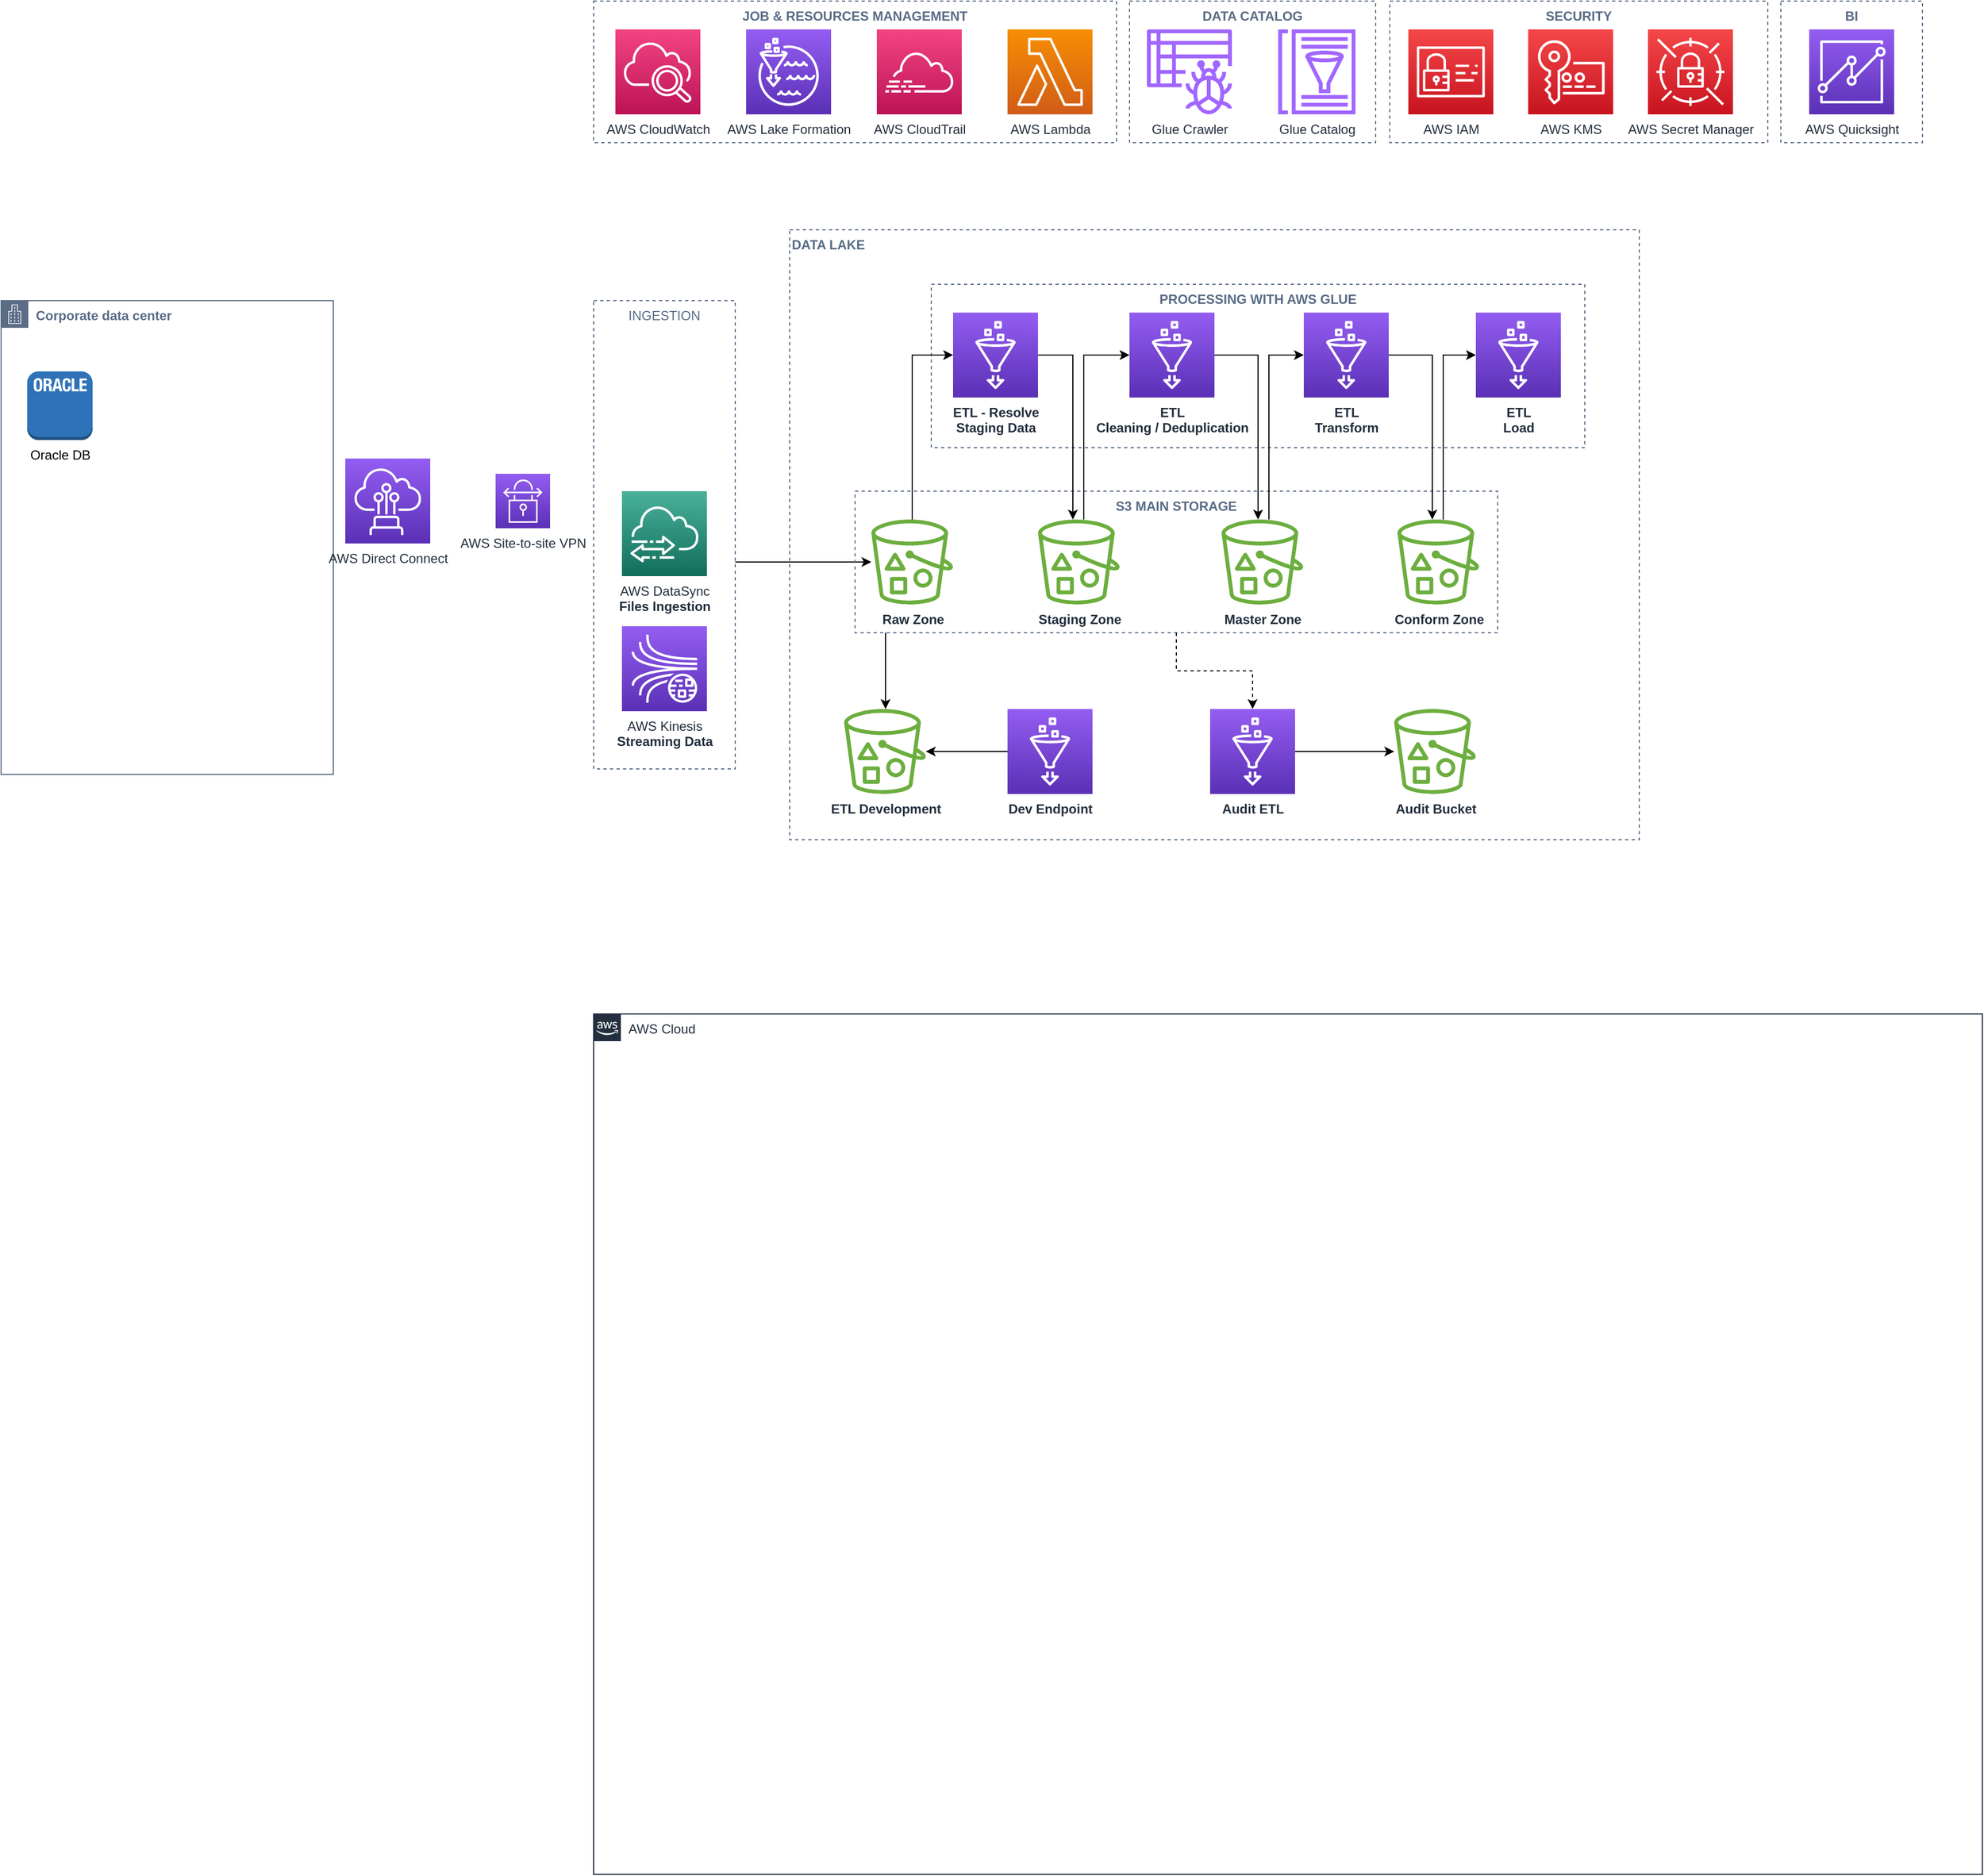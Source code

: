 <mxfile version="15.4.3" type="github">
  <diagram id="H-FVpUiSTPM4Va0HzyG1" name="Page-1">
    <mxGraphModel dx="2881" dy="2234" grid="1" gridSize="10" guides="1" tooltips="1" connect="1" arrows="1" fold="1" page="1" pageScale="1" pageWidth="850" pageHeight="1100" math="0" shadow="0">
      <root>
        <mxCell id="0" />
        <mxCell id="1" parent="0" />
        <mxCell id="jx55laV_0cBN-u7AzkEs-1" value="AWS Cloud" style="points=[[0,0],[0.25,0],[0.5,0],[0.75,0],[1,0],[1,0.25],[1,0.5],[1,0.75],[1,1],[0.75,1],[0.5,1],[0.25,1],[0,1],[0,0.75],[0,0.5],[0,0.25]];outlineConnect=0;gradientColor=none;html=1;whiteSpace=wrap;fontSize=12;fontStyle=0;shape=mxgraph.aws4.group;grIcon=mxgraph.aws4.group_aws_cloud_alt;strokeColor=#232F3E;fillColor=none;verticalAlign=top;align=left;spacingLeft=30;fontColor=#232F3E;dashed=0;" parent="1" vertex="1">
          <mxGeometry x="120" y="710" width="1275" height="790" as="geometry" />
        </mxCell>
        <mxCell id="GoqarWJMvIRxIr3ExFKV-2" value="" style="group" vertex="1" connectable="0" parent="1">
          <mxGeometry x="120" y="-220" width="480" height="130" as="geometry" />
        </mxCell>
        <mxCell id="jx55laV_0cBN-u7AzkEs-3" value="AWS Lake Formation" style="sketch=0;points=[[0,0,0],[0.25,0,0],[0.5,0,0],[0.75,0,0],[1,0,0],[0,1,0],[0.25,1,0],[0.5,1,0],[0.75,1,0],[1,1,0],[0,0.25,0],[0,0.5,0],[0,0.75,0],[1,0.25,0],[1,0.5,0],[1,0.75,0]];outlineConnect=0;fontColor=#232F3E;gradientColor=#945DF2;gradientDirection=north;fillColor=#5A30B5;strokeColor=#ffffff;dashed=0;verticalLabelPosition=bottom;verticalAlign=top;align=center;html=1;fontSize=12;fontStyle=0;aspect=fixed;shape=mxgraph.aws4.resourceIcon;resIcon=mxgraph.aws4.lake_formation;" parent="GoqarWJMvIRxIr3ExFKV-2" vertex="1">
          <mxGeometry x="140" y="26" width="78" height="78" as="geometry" />
        </mxCell>
        <mxCell id="jx55laV_0cBN-u7AzkEs-4" value="AWS CloudWatch" style="sketch=0;points=[[0,0,0],[0.25,0,0],[0.5,0,0],[0.75,0,0],[1,0,0],[0,1,0],[0.25,1,0],[0.5,1,0],[0.75,1,0],[1,1,0],[0,0.25,0],[0,0.5,0],[0,0.75,0],[1,0.25,0],[1,0.5,0],[1,0.75,0]];points=[[0,0,0],[0.25,0,0],[0.5,0,0],[0.75,0,0],[1,0,0],[0,1,0],[0.25,1,0],[0.5,1,0],[0.75,1,0],[1,1,0],[0,0.25,0],[0,0.5,0],[0,0.75,0],[1,0.25,0],[1,0.5,0],[1,0.75,0]];outlineConnect=0;fontColor=#232F3E;gradientColor=#F34482;gradientDirection=north;fillColor=#BC1356;strokeColor=#ffffff;dashed=0;verticalLabelPosition=bottom;verticalAlign=top;align=center;html=1;fontSize=12;fontStyle=0;aspect=fixed;shape=mxgraph.aws4.resourceIcon;resIcon=mxgraph.aws4.cloudwatch_2;" parent="GoqarWJMvIRxIr3ExFKV-2" vertex="1">
          <mxGeometry x="20" y="26" width="78" height="78" as="geometry" />
        </mxCell>
        <mxCell id="jx55laV_0cBN-u7AzkEs-7" value="AWS CloudTrail" style="sketch=0;points=[[0,0,0],[0.25,0,0],[0.5,0,0],[0.75,0,0],[1,0,0],[0,1,0],[0.25,1,0],[0.5,1,0],[0.75,1,0],[1,1,0],[0,0.25,0],[0,0.5,0],[0,0.75,0],[1,0.25,0],[1,0.5,0],[1,0.75,0]];points=[[0,0,0],[0.25,0,0],[0.5,0,0],[0.75,0,0],[1,0,0],[0,1,0],[0.25,1,0],[0.5,1,0],[0.75,1,0],[1,1,0],[0,0.25,0],[0,0.5,0],[0,0.75,0],[1,0.25,0],[1,0.5,0],[1,0.75,0]];outlineConnect=0;fontColor=#232F3E;gradientColor=#F34482;gradientDirection=north;fillColor=#BC1356;strokeColor=#ffffff;dashed=0;verticalLabelPosition=bottom;verticalAlign=top;align=center;html=1;fontSize=12;fontStyle=0;aspect=fixed;shape=mxgraph.aws4.resourceIcon;resIcon=mxgraph.aws4.cloudtrail;" parent="GoqarWJMvIRxIr3ExFKV-2" vertex="1">
          <mxGeometry x="260" y="26" width="78" height="78" as="geometry" />
        </mxCell>
        <mxCell id="jx55laV_0cBN-u7AzkEs-8" value="AWS Lambda" style="sketch=0;points=[[0,0,0],[0.25,0,0],[0.5,0,0],[0.75,0,0],[1,0,0],[0,1,0],[0.25,1,0],[0.5,1,0],[0.75,1,0],[1,1,0],[0,0.25,0],[0,0.5,0],[0,0.75,0],[1,0.25,0],[1,0.5,0],[1,0.75,0]];outlineConnect=0;fontColor=#232F3E;gradientColor=#F78E04;gradientDirection=north;fillColor=#D05C17;strokeColor=#ffffff;dashed=0;verticalLabelPosition=bottom;verticalAlign=top;align=center;html=1;fontSize=12;fontStyle=0;aspect=fixed;shape=mxgraph.aws4.resourceIcon;resIcon=mxgraph.aws4.lambda;" parent="GoqarWJMvIRxIr3ExFKV-2" vertex="1">
          <mxGeometry x="380" y="26" width="78" height="78" as="geometry" />
        </mxCell>
        <mxCell id="GoqarWJMvIRxIr3ExFKV-1" value="JOB &amp; RESOURCES MANAGEMENT" style="fillColor=none;strokeColor=#5A6C86;dashed=1;verticalAlign=top;fontStyle=1;fontColor=#5A6C86;" vertex="1" parent="GoqarWJMvIRxIr3ExFKV-2">
          <mxGeometry width="480" height="130" as="geometry" />
        </mxCell>
        <mxCell id="GoqarWJMvIRxIr3ExFKV-6" value="" style="group" vertex="1" connectable="0" parent="1">
          <mxGeometry x="612" y="-220" width="226" height="130" as="geometry" />
        </mxCell>
        <mxCell id="GoqarWJMvIRxIr3ExFKV-3" value="DATA CATALOG" style="fillColor=none;strokeColor=#5A6C86;dashed=1;verticalAlign=top;fontStyle=1;fontColor=#5A6C86;" vertex="1" parent="GoqarWJMvIRxIr3ExFKV-6">
          <mxGeometry width="226" height="130" as="geometry" />
        </mxCell>
        <mxCell id="GoqarWJMvIRxIr3ExFKV-4" value="Glue Crawler" style="sketch=0;outlineConnect=0;fontColor=#232F3E;gradientColor=none;fillColor=#A166FF;strokeColor=none;dashed=0;verticalLabelPosition=bottom;verticalAlign=top;align=center;html=1;fontSize=12;fontStyle=0;aspect=fixed;pointerEvents=1;shape=mxgraph.aws4.glue_crawlers;" vertex="1" parent="GoqarWJMvIRxIr3ExFKV-6">
          <mxGeometry x="16" y="26" width="78" height="78" as="geometry" />
        </mxCell>
        <mxCell id="GoqarWJMvIRxIr3ExFKV-5" value="Glue Catalog" style="sketch=0;outlineConnect=0;fontColor=#232F3E;gradientColor=none;fillColor=#A166FF;strokeColor=none;dashed=0;verticalLabelPosition=bottom;verticalAlign=top;align=center;html=1;fontSize=12;fontStyle=0;aspect=fixed;pointerEvents=1;shape=mxgraph.aws4.glue_data_catalog;" vertex="1" parent="GoqarWJMvIRxIr3ExFKV-6">
          <mxGeometry x="136" y="26" width="72" height="78" as="geometry" />
        </mxCell>
        <mxCell id="GoqarWJMvIRxIr3ExFKV-13" value="" style="group" vertex="1" connectable="0" parent="1">
          <mxGeometry x="851" y="-220" width="347" height="130" as="geometry" />
        </mxCell>
        <mxCell id="GoqarWJMvIRxIr3ExFKV-7" value="SECURITY" style="fillColor=none;strokeColor=#5A6C86;dashed=1;verticalAlign=top;fontStyle=1;fontColor=#5A6C86;" vertex="1" parent="GoqarWJMvIRxIr3ExFKV-13">
          <mxGeometry width="347" height="130" as="geometry" />
        </mxCell>
        <mxCell id="GoqarWJMvIRxIr3ExFKV-8" value="AWS IAM" style="sketch=0;points=[[0,0,0],[0.25,0,0],[0.5,0,0],[0.75,0,0],[1,0,0],[0,1,0],[0.25,1,0],[0.5,1,0],[0.75,1,0],[1,1,0],[0,0.25,0],[0,0.5,0],[0,0.75,0],[1,0.25,0],[1,0.5,0],[1,0.75,0]];outlineConnect=0;fontColor=#232F3E;gradientColor=#F54749;gradientDirection=north;fillColor=#C7131F;strokeColor=#ffffff;dashed=0;verticalLabelPosition=bottom;verticalAlign=top;align=center;html=1;fontSize=12;fontStyle=0;aspect=fixed;shape=mxgraph.aws4.resourceIcon;resIcon=mxgraph.aws4.identity_and_access_management;" vertex="1" parent="GoqarWJMvIRxIr3ExFKV-13">
          <mxGeometry x="17" y="26" width="78" height="78" as="geometry" />
        </mxCell>
        <mxCell id="GoqarWJMvIRxIr3ExFKV-9" value="AWS KMS" style="sketch=0;points=[[0,0,0],[0.25,0,0],[0.5,0,0],[0.75,0,0],[1,0,0],[0,1,0],[0.25,1,0],[0.5,1,0],[0.75,1,0],[1,1,0],[0,0.25,0],[0,0.5,0],[0,0.75,0],[1,0.25,0],[1,0.5,0],[1,0.75,0]];outlineConnect=0;fontColor=#232F3E;gradientColor=#F54749;gradientDirection=north;fillColor=#C7131F;strokeColor=#ffffff;dashed=0;verticalLabelPosition=bottom;verticalAlign=top;align=center;html=1;fontSize=12;fontStyle=0;aspect=fixed;shape=mxgraph.aws4.resourceIcon;resIcon=mxgraph.aws4.key_management_service;" vertex="1" parent="GoqarWJMvIRxIr3ExFKV-13">
          <mxGeometry x="127" y="26" width="78" height="78" as="geometry" />
        </mxCell>
        <mxCell id="GoqarWJMvIRxIr3ExFKV-10" value="AWS Secret Manager" style="sketch=0;points=[[0,0,0],[0.25,0,0],[0.5,0,0],[0.75,0,0],[1,0,0],[0,1,0],[0.25,1,0],[0.5,1,0],[0.75,1,0],[1,1,0],[0,0.25,0],[0,0.5,0],[0,0.75,0],[1,0.25,0],[1,0.5,0],[1,0.75,0]];outlineConnect=0;fontColor=#232F3E;gradientColor=#F54749;gradientDirection=north;fillColor=#C7131F;strokeColor=#ffffff;dashed=0;verticalLabelPosition=bottom;verticalAlign=top;align=center;html=1;fontSize=12;fontStyle=0;aspect=fixed;shape=mxgraph.aws4.resourceIcon;resIcon=mxgraph.aws4.secrets_manager;" vertex="1" parent="GoqarWJMvIRxIr3ExFKV-13">
          <mxGeometry x="237" y="26" width="78" height="78" as="geometry" />
        </mxCell>
        <mxCell id="GoqarWJMvIRxIr3ExFKV-14" value="" style="group" vertex="1" connectable="0" parent="1">
          <mxGeometry x="1210" y="-220" width="130" height="130" as="geometry" />
        </mxCell>
        <mxCell id="GoqarWJMvIRxIr3ExFKV-11" value="BI" style="fillColor=none;strokeColor=#5A6C86;dashed=1;verticalAlign=top;fontStyle=1;fontColor=#5A6C86;" vertex="1" parent="GoqarWJMvIRxIr3ExFKV-14">
          <mxGeometry width="130" height="130" as="geometry" />
        </mxCell>
        <mxCell id="GoqarWJMvIRxIr3ExFKV-12" value="AWS Quicksight" style="sketch=0;points=[[0,0,0],[0.25,0,0],[0.5,0,0],[0.75,0,0],[1,0,0],[0,1,0],[0.25,1,0],[0.5,1,0],[0.75,1,0],[1,1,0],[0,0.25,0],[0,0.5,0],[0,0.75,0],[1,0.25,0],[1,0.5,0],[1,0.75,0]];outlineConnect=0;fontColor=#232F3E;gradientColor=#945DF2;gradientDirection=north;fillColor=#5A30B5;strokeColor=#ffffff;dashed=0;verticalLabelPosition=bottom;verticalAlign=top;align=center;html=1;fontSize=12;fontStyle=0;aspect=fixed;shape=mxgraph.aws4.resourceIcon;resIcon=mxgraph.aws4.quicksight;" vertex="1" parent="GoqarWJMvIRxIr3ExFKV-14">
          <mxGeometry x="26" y="26" width="78" height="78" as="geometry" />
        </mxCell>
        <mxCell id="GoqarWJMvIRxIr3ExFKV-53" value="" style="edgeStyle=orthogonalEdgeStyle;rounded=0;orthogonalLoop=1;jettySize=auto;html=1;verticalAlign=middle;" edge="1" parent="1" source="GoqarWJMvIRxIr3ExFKV-16" target="GoqarWJMvIRxIr3ExFKV-27">
          <mxGeometry relative="1" as="geometry">
            <Array as="points">
              <mxPoint x="280" y="295" />
              <mxPoint x="280" y="295" />
            </Array>
          </mxGeometry>
        </mxCell>
        <mxCell id="GoqarWJMvIRxIr3ExFKV-16" value="INGESTION" style="fillColor=none;strokeColor=#5A6C86;dashed=1;verticalAlign=top;fontStyle=0;fontColor=#5A6C86;" vertex="1" parent="1">
          <mxGeometry x="120" y="55" width="130" height="430" as="geometry" />
        </mxCell>
        <mxCell id="GoqarWJMvIRxIr3ExFKV-55" value="" style="group" vertex="1" connectable="0" parent="1">
          <mxGeometry x="300" y="-10" width="780" height="560" as="geometry" />
        </mxCell>
        <mxCell id="GoqarWJMvIRxIr3ExFKV-17" value="DATA LAKE" style="fillColor=none;strokeColor=#5A6C86;dashed=1;verticalAlign=top;fontStyle=1;fontColor=#5A6C86;align=left;" vertex="1" parent="GoqarWJMvIRxIr3ExFKV-55">
          <mxGeometry width="780" height="560" as="geometry" />
        </mxCell>
        <mxCell id="GoqarWJMvIRxIr3ExFKV-18" value="PROCESSING WITH AWS GLUE" style="fillColor=none;strokeColor=#5A6C86;dashed=1;verticalAlign=top;fontStyle=1;fontColor=#5A6C86;" vertex="1" parent="GoqarWJMvIRxIr3ExFKV-55">
          <mxGeometry x="130" y="50" width="600" height="150" as="geometry" />
        </mxCell>
        <mxCell id="GoqarWJMvIRxIr3ExFKV-19" value="&lt;b&gt;ETL - Resolve&lt;br&gt;Staging Data&lt;/b&gt;" style="sketch=0;points=[[0,0,0],[0.25,0,0],[0.5,0,0],[0.75,0,0],[1,0,0],[0,1,0],[0.25,1,0],[0.5,1,0],[0.75,1,0],[1,1,0],[0,0.25,0],[0,0.5,0],[0,0.75,0],[1,0.25,0],[1,0.5,0],[1,0.75,0]];outlineConnect=0;fontColor=#232F3E;gradientColor=#945DF2;gradientDirection=north;fillColor=#5A30B5;strokeColor=#ffffff;dashed=0;verticalLabelPosition=bottom;verticalAlign=top;align=center;html=1;fontSize=12;fontStyle=0;aspect=fixed;shape=mxgraph.aws4.resourceIcon;resIcon=mxgraph.aws4.glue;" vertex="1" parent="GoqarWJMvIRxIr3ExFKV-55">
          <mxGeometry x="150" y="76" width="78" height="78" as="geometry" />
        </mxCell>
        <mxCell id="GoqarWJMvIRxIr3ExFKV-20" value="&lt;b&gt;ETL&lt;br&gt;Cleaning / Deduplication&lt;/b&gt;" style="sketch=0;points=[[0,0,0],[0.25,0,0],[0.5,0,0],[0.75,0,0],[1,0,0],[0,1,0],[0.25,1,0],[0.5,1,0],[0.75,1,0],[1,1,0],[0,0.25,0],[0,0.5,0],[0,0.75,0],[1,0.25,0],[1,0.5,0],[1,0.75,0]];outlineConnect=0;fontColor=#232F3E;gradientColor=#945DF2;gradientDirection=north;fillColor=#5A30B5;strokeColor=#ffffff;dashed=0;verticalLabelPosition=bottom;verticalAlign=top;align=center;html=1;fontSize=12;fontStyle=0;aspect=fixed;shape=mxgraph.aws4.resourceIcon;resIcon=mxgraph.aws4.glue;" vertex="1" parent="GoqarWJMvIRxIr3ExFKV-55">
          <mxGeometry x="312" y="76" width="78" height="78" as="geometry" />
        </mxCell>
        <mxCell id="GoqarWJMvIRxIr3ExFKV-21" value="&lt;b&gt;ETL&lt;br&gt;Transform&lt;/b&gt;" style="sketch=0;points=[[0,0,0],[0.25,0,0],[0.5,0,0],[0.75,0,0],[1,0,0],[0,1,0],[0.25,1,0],[0.5,1,0],[0.75,1,0],[1,1,0],[0,0.25,0],[0,0.5,0],[0,0.75,0],[1,0.25,0],[1,0.5,0],[1,0.75,0]];outlineConnect=0;fontColor=#232F3E;gradientColor=#945DF2;gradientDirection=north;fillColor=#5A30B5;strokeColor=#ffffff;dashed=0;verticalLabelPosition=bottom;verticalAlign=top;align=center;html=1;fontSize=12;fontStyle=0;aspect=fixed;shape=mxgraph.aws4.resourceIcon;resIcon=mxgraph.aws4.glue;" vertex="1" parent="GoqarWJMvIRxIr3ExFKV-55">
          <mxGeometry x="472" y="76" width="78" height="78" as="geometry" />
        </mxCell>
        <mxCell id="GoqarWJMvIRxIr3ExFKV-22" value="&lt;b&gt;ETL&lt;br&gt;Load&lt;/b&gt;" style="sketch=0;points=[[0,0,0],[0.25,0,0],[0.5,0,0],[0.75,0,0],[1,0,0],[0,1,0],[0.25,1,0],[0.5,1,0],[0.75,1,0],[1,1,0],[0,0.25,0],[0,0.5,0],[0,0.75,0],[1,0.25,0],[1,0.5,0],[1,0.75,0]];outlineConnect=0;fontColor=#232F3E;gradientColor=#945DF2;gradientDirection=north;fillColor=#5A30B5;strokeColor=#ffffff;dashed=0;verticalLabelPosition=bottom;verticalAlign=top;align=center;html=1;fontSize=12;fontStyle=0;aspect=fixed;shape=mxgraph.aws4.resourceIcon;resIcon=mxgraph.aws4.glue;" vertex="1" parent="GoqarWJMvIRxIr3ExFKV-55">
          <mxGeometry x="630" y="76" width="78" height="78" as="geometry" />
        </mxCell>
        <mxCell id="GoqarWJMvIRxIr3ExFKV-26" value="S3 MAIN STORAGE" style="fillColor=none;strokeColor=#5A6C86;dashed=1;verticalAlign=top;fontStyle=1;fontColor=#5A6C86;horizontal=1;" vertex="1" parent="GoqarWJMvIRxIr3ExFKV-55">
          <mxGeometry x="60" y="240" width="590" height="130" as="geometry" />
        </mxCell>
        <mxCell id="GoqarWJMvIRxIr3ExFKV-31" value="" style="edgeStyle=orthogonalEdgeStyle;rounded=0;orthogonalLoop=1;jettySize=auto;html=1;" edge="1" parent="GoqarWJMvIRxIr3ExFKV-55" source="GoqarWJMvIRxIr3ExFKV-27" target="GoqarWJMvIRxIr3ExFKV-19">
          <mxGeometry relative="1" as="geometry">
            <Array as="points">
              <mxPoint x="113" y="115" />
            </Array>
          </mxGeometry>
        </mxCell>
        <mxCell id="GoqarWJMvIRxIr3ExFKV-27" value="&lt;b&gt;Raw Zone&lt;/b&gt;" style="sketch=0;outlineConnect=0;fontColor=#232F3E;gradientColor=none;fillColor=#6CAE3E;strokeColor=none;dashed=0;verticalLabelPosition=bottom;verticalAlign=top;align=center;html=1;fontSize=12;fontStyle=0;aspect=fixed;pointerEvents=1;shape=mxgraph.aws4.bucket_with_objects;" vertex="1" parent="GoqarWJMvIRxIr3ExFKV-55">
          <mxGeometry x="75" y="266" width="75" height="78" as="geometry" />
        </mxCell>
        <mxCell id="GoqarWJMvIRxIr3ExFKV-33" value="" style="edgeStyle=orthogonalEdgeStyle;rounded=0;orthogonalLoop=1;jettySize=auto;html=1;entryX=0;entryY=0.5;entryDx=0;entryDy=0;entryPerimeter=0;" edge="1" parent="GoqarWJMvIRxIr3ExFKV-55" source="GoqarWJMvIRxIr3ExFKV-28" target="GoqarWJMvIRxIr3ExFKV-20">
          <mxGeometry relative="1" as="geometry">
            <Array as="points">
              <mxPoint x="270" y="115" />
            </Array>
          </mxGeometry>
        </mxCell>
        <mxCell id="GoqarWJMvIRxIr3ExFKV-28" value="&lt;b&gt;Staging Zone&lt;/b&gt;" style="sketch=0;outlineConnect=0;fontColor=#232F3E;gradientColor=none;fillColor=#6CAE3E;strokeColor=none;dashed=0;verticalLabelPosition=bottom;verticalAlign=top;align=center;html=1;fontSize=12;fontStyle=0;aspect=fixed;pointerEvents=1;shape=mxgraph.aws4.bucket_with_objects;" vertex="1" parent="GoqarWJMvIRxIr3ExFKV-55">
          <mxGeometry x="228" y="266" width="75" height="78" as="geometry" />
        </mxCell>
        <mxCell id="GoqarWJMvIRxIr3ExFKV-32" value="" style="edgeStyle=orthogonalEdgeStyle;rounded=0;orthogonalLoop=1;jettySize=auto;html=1;" edge="1" parent="GoqarWJMvIRxIr3ExFKV-55" source="GoqarWJMvIRxIr3ExFKV-19" target="GoqarWJMvIRxIr3ExFKV-28">
          <mxGeometry relative="1" as="geometry">
            <Array as="points">
              <mxPoint x="260" y="115" />
            </Array>
          </mxGeometry>
        </mxCell>
        <mxCell id="GoqarWJMvIRxIr3ExFKV-36" style="edgeStyle=orthogonalEdgeStyle;rounded=0;orthogonalLoop=1;jettySize=auto;html=1;" edge="1" parent="GoqarWJMvIRxIr3ExFKV-55" source="GoqarWJMvIRxIr3ExFKV-29" target="GoqarWJMvIRxIr3ExFKV-21">
          <mxGeometry relative="1" as="geometry">
            <Array as="points">
              <mxPoint x="440" y="115" />
            </Array>
          </mxGeometry>
        </mxCell>
        <mxCell id="GoqarWJMvIRxIr3ExFKV-29" value="&lt;b&gt;Master Zone&lt;/b&gt;" style="sketch=0;outlineConnect=0;fontColor=#232F3E;gradientColor=none;fillColor=#6CAE3E;strokeColor=none;dashed=0;verticalLabelPosition=bottom;verticalAlign=top;align=center;html=1;fontSize=12;fontStyle=0;aspect=fixed;pointerEvents=1;shape=mxgraph.aws4.bucket_with_objects;" vertex="1" parent="GoqarWJMvIRxIr3ExFKV-55">
          <mxGeometry x="396.5" y="266" width="75" height="78" as="geometry" />
        </mxCell>
        <mxCell id="GoqarWJMvIRxIr3ExFKV-34" style="edgeStyle=orthogonalEdgeStyle;rounded=0;orthogonalLoop=1;jettySize=auto;html=1;" edge="1" parent="GoqarWJMvIRxIr3ExFKV-55" source="GoqarWJMvIRxIr3ExFKV-20" target="GoqarWJMvIRxIr3ExFKV-29">
          <mxGeometry relative="1" as="geometry">
            <Array as="points">
              <mxPoint x="430" y="115" />
            </Array>
          </mxGeometry>
        </mxCell>
        <mxCell id="GoqarWJMvIRxIr3ExFKV-38" style="edgeStyle=orthogonalEdgeStyle;rounded=0;orthogonalLoop=1;jettySize=auto;html=1;" edge="1" parent="GoqarWJMvIRxIr3ExFKV-55" source="GoqarWJMvIRxIr3ExFKV-30" target="GoqarWJMvIRxIr3ExFKV-22">
          <mxGeometry relative="1" as="geometry">
            <Array as="points">
              <mxPoint x="600" y="115" />
            </Array>
          </mxGeometry>
        </mxCell>
        <mxCell id="GoqarWJMvIRxIr3ExFKV-30" value="&lt;b&gt;Conform Zone&lt;/b&gt;" style="sketch=0;outlineConnect=0;fontColor=#232F3E;gradientColor=none;fillColor=#6CAE3E;strokeColor=none;dashed=0;verticalLabelPosition=bottom;verticalAlign=top;align=center;html=1;fontSize=12;fontStyle=0;aspect=fixed;pointerEvents=1;shape=mxgraph.aws4.bucket_with_objects;" vertex="1" parent="GoqarWJMvIRxIr3ExFKV-55">
          <mxGeometry x="558" y="266" width="75" height="78" as="geometry" />
        </mxCell>
        <mxCell id="GoqarWJMvIRxIr3ExFKV-37" style="edgeStyle=orthogonalEdgeStyle;rounded=0;orthogonalLoop=1;jettySize=auto;html=1;" edge="1" parent="GoqarWJMvIRxIr3ExFKV-55" source="GoqarWJMvIRxIr3ExFKV-21" target="GoqarWJMvIRxIr3ExFKV-30">
          <mxGeometry relative="1" as="geometry">
            <Array as="points">
              <mxPoint x="590" y="115" />
            </Array>
          </mxGeometry>
        </mxCell>
        <mxCell id="GoqarWJMvIRxIr3ExFKV-39" value="&lt;b&gt;Audit ETL&lt;/b&gt;" style="sketch=0;points=[[0,0,0],[0.25,0,0],[0.5,0,0],[0.75,0,0],[1,0,0],[0,1,0],[0.25,1,0],[0.5,1,0],[0.75,1,0],[1,1,0],[0,0.25,0],[0,0.5,0],[0,0.75,0],[1,0.25,0],[1,0.5,0],[1,0.75,0]];outlineConnect=0;fontColor=#232F3E;gradientColor=#945DF2;gradientDirection=north;fillColor=#5A30B5;strokeColor=#ffffff;dashed=0;verticalLabelPosition=bottom;verticalAlign=top;align=center;html=1;fontSize=12;fontStyle=0;aspect=fixed;shape=mxgraph.aws4.resourceIcon;resIcon=mxgraph.aws4.glue;" vertex="1" parent="GoqarWJMvIRxIr3ExFKV-55">
          <mxGeometry x="386" y="440" width="78" height="78" as="geometry" />
        </mxCell>
        <mxCell id="GoqarWJMvIRxIr3ExFKV-52" style="edgeStyle=orthogonalEdgeStyle;rounded=0;orthogonalLoop=1;jettySize=auto;html=1;dashed=1;verticalAlign=middle;" edge="1" parent="GoqarWJMvIRxIr3ExFKV-55" source="GoqarWJMvIRxIr3ExFKV-26" target="GoqarWJMvIRxIr3ExFKV-39">
          <mxGeometry relative="1" as="geometry" />
        </mxCell>
        <mxCell id="GoqarWJMvIRxIr3ExFKV-41" value="&lt;b&gt;Audit Bucket&lt;/b&gt;" style="sketch=0;outlineConnect=0;fontColor=#232F3E;gradientColor=none;fillColor=#6CAE3E;strokeColor=none;dashed=0;verticalLabelPosition=bottom;verticalAlign=top;align=center;html=1;fontSize=12;fontStyle=0;aspect=fixed;pointerEvents=1;shape=mxgraph.aws4.bucket_with_objects;" vertex="1" parent="GoqarWJMvIRxIr3ExFKV-55">
          <mxGeometry x="555" y="440" width="75" height="78" as="geometry" />
        </mxCell>
        <mxCell id="GoqarWJMvIRxIr3ExFKV-42" value="" style="edgeStyle=orthogonalEdgeStyle;rounded=0;orthogonalLoop=1;jettySize=auto;html=1;" edge="1" parent="GoqarWJMvIRxIr3ExFKV-55" source="GoqarWJMvIRxIr3ExFKV-39" target="GoqarWJMvIRxIr3ExFKV-41">
          <mxGeometry relative="1" as="geometry" />
        </mxCell>
        <mxCell id="GoqarWJMvIRxIr3ExFKV-43" value="&lt;b&gt;ETL Development&lt;/b&gt;" style="sketch=0;outlineConnect=0;fontColor=#232F3E;gradientColor=none;fillColor=#6CAE3E;strokeColor=none;dashed=0;verticalLabelPosition=bottom;verticalAlign=top;align=center;html=1;fontSize=12;fontStyle=0;aspect=fixed;pointerEvents=1;shape=mxgraph.aws4.bucket_with_objects;" vertex="1" parent="GoqarWJMvIRxIr3ExFKV-55">
          <mxGeometry x="50" y="440" width="75" height="78" as="geometry" />
        </mxCell>
        <mxCell id="GoqarWJMvIRxIr3ExFKV-45" style="edgeStyle=orthogonalEdgeStyle;rounded=0;orthogonalLoop=1;jettySize=auto;html=1;" edge="1" parent="GoqarWJMvIRxIr3ExFKV-55" source="GoqarWJMvIRxIr3ExFKV-26" target="GoqarWJMvIRxIr3ExFKV-43">
          <mxGeometry relative="1" as="geometry">
            <Array as="points">
              <mxPoint x="88" y="400" />
              <mxPoint x="88" y="400" />
            </Array>
          </mxGeometry>
        </mxCell>
        <mxCell id="GoqarWJMvIRxIr3ExFKV-46" value="" style="edgeStyle=orthogonalEdgeStyle;rounded=0;orthogonalLoop=1;jettySize=auto;html=1;" edge="1" parent="GoqarWJMvIRxIr3ExFKV-55" source="GoqarWJMvIRxIr3ExFKV-44" target="GoqarWJMvIRxIr3ExFKV-43">
          <mxGeometry relative="1" as="geometry" />
        </mxCell>
        <mxCell id="GoqarWJMvIRxIr3ExFKV-44" value="&lt;b&gt;Dev Endpoint&lt;/b&gt;" style="sketch=0;points=[[0,0,0],[0.25,0,0],[0.5,0,0],[0.75,0,0],[1,0,0],[0,1,0],[0.25,1,0],[0.5,1,0],[0.75,1,0],[1,1,0],[0,0.25,0],[0,0.5,0],[0,0.75,0],[1,0.25,0],[1,0.5,0],[1,0.75,0]];outlineConnect=0;fontColor=#232F3E;gradientColor=#945DF2;gradientDirection=north;fillColor=#5A30B5;strokeColor=#ffffff;dashed=0;verticalLabelPosition=bottom;verticalAlign=top;align=center;html=1;fontSize=12;fontStyle=0;aspect=fixed;shape=mxgraph.aws4.resourceIcon;resIcon=mxgraph.aws4.glue;" vertex="1" parent="GoqarWJMvIRxIr3ExFKV-55">
          <mxGeometry x="200" y="440" width="78" height="78" as="geometry" />
        </mxCell>
        <mxCell id="GoqarWJMvIRxIr3ExFKV-57" value="&lt;b&gt;Corporate data center&lt;/b&gt;" style="points=[[0,0],[0.25,0],[0.5,0],[0.75,0],[1,0],[1,0.25],[1,0.5],[1,0.75],[1,1],[0.75,1],[0.5,1],[0.25,1],[0,1],[0,0.75],[0,0.5],[0,0.25]];outlineConnect=0;gradientColor=none;html=1;whiteSpace=wrap;fontSize=12;fontStyle=0;shape=mxgraph.aws4.group;grIcon=mxgraph.aws4.group_corporate_data_center;strokeColor=#5A6C86;fillColor=none;verticalAlign=top;align=left;spacingLeft=30;fontColor=#5A6C86;dashed=0;" vertex="1" parent="1">
          <mxGeometry x="-424" y="55" width="305" height="435" as="geometry" />
        </mxCell>
        <mxCell id="GoqarWJMvIRxIr3ExFKV-58" value="AWS Direct Connect" style="sketch=0;points=[[0,0,0],[0.25,0,0],[0.5,0,0],[0.75,0,0],[1,0,0],[0,1,0],[0.25,1,0],[0.5,1,0],[0.75,1,0],[1,1,0],[0,0.25,0],[0,0.5,0],[0,0.75,0],[1,0.25,0],[1,0.5,0],[1,0.75,0]];outlineConnect=0;fontColor=#232F3E;gradientColor=#945DF2;gradientDirection=north;fillColor=#5A30B5;strokeColor=#ffffff;dashed=0;verticalLabelPosition=bottom;verticalAlign=top;align=center;html=1;fontSize=12;fontStyle=0;aspect=fixed;shape=mxgraph.aws4.resourceIcon;resIcon=mxgraph.aws4.direct_connect;" vertex="1" parent="1">
          <mxGeometry x="-108" y="200" width="78" height="78" as="geometry" />
        </mxCell>
        <mxCell id="GoqarWJMvIRxIr3ExFKV-59" value="AWS Site-to-site VPN" style="sketch=0;points=[[0,0,0],[0.25,0,0],[0.5,0,0],[0.75,0,0],[1,0,0],[0,1,0],[0.25,1,0],[0.5,1,0],[0.75,1,0],[1,1,0],[0,0.25,0],[0,0.5,0],[0,0.75,0],[1,0.25,0],[1,0.5,0],[1,0.75,0]];outlineConnect=0;fontColor=#232F3E;gradientColor=#945DF2;gradientDirection=north;fillColor=#5A30B5;strokeColor=#ffffff;dashed=0;verticalLabelPosition=bottom;verticalAlign=top;align=center;html=1;fontSize=12;fontStyle=0;aspect=fixed;shape=mxgraph.aws4.resourceIcon;resIcon=mxgraph.aws4.site_to_site_vpn;" vertex="1" parent="1">
          <mxGeometry x="30" y="214" width="50" height="50" as="geometry" />
        </mxCell>
        <mxCell id="GoqarWJMvIRxIr3ExFKV-60" value="Oracle DB" style="outlineConnect=0;dashed=0;verticalLabelPosition=bottom;verticalAlign=top;align=center;html=1;shape=mxgraph.aws3.oracle_db_instance_2;fillColor=#2E73B8;gradientColor=none;" vertex="1" parent="1">
          <mxGeometry x="-400" y="120" width="60" height="63" as="geometry" />
        </mxCell>
        <mxCell id="GoqarWJMvIRxIr3ExFKV-61" value="AWS DataSync&lt;br&gt;&lt;b&gt;Files Ingestion&lt;/b&gt;" style="sketch=0;points=[[0,0,0],[0.25,0,0],[0.5,0,0],[0.75,0,0],[1,0,0],[0,1,0],[0.25,1,0],[0.5,1,0],[0.75,1,0],[1,1,0],[0,0.25,0],[0,0.5,0],[0,0.75,0],[1,0.25,0],[1,0.5,0],[1,0.75,0]];outlineConnect=0;fontColor=#232F3E;gradientColor=#4AB29A;gradientDirection=north;fillColor=#116D5B;strokeColor=#ffffff;dashed=0;verticalLabelPosition=bottom;verticalAlign=top;align=center;html=1;fontSize=12;fontStyle=0;aspect=fixed;shape=mxgraph.aws4.resourceIcon;resIcon=mxgraph.aws4.datasync;" vertex="1" parent="1">
          <mxGeometry x="146" y="230" width="78" height="78" as="geometry" />
        </mxCell>
        <mxCell id="GoqarWJMvIRxIr3ExFKV-62" value="AWS Kinesis&lt;br&gt;&lt;b&gt;Streaming Data&lt;/b&gt;" style="sketch=0;points=[[0,0,0],[0.25,0,0],[0.5,0,0],[0.75,0,0],[1,0,0],[0,1,0],[0.25,1,0],[0.5,1,0],[0.75,1,0],[1,1,0],[0,0.25,0],[0,0.5,0],[0,0.75,0],[1,0.25,0],[1,0.5,0],[1,0.75,0]];outlineConnect=0;fontColor=#232F3E;gradientColor=#945DF2;gradientDirection=north;fillColor=#5A30B5;strokeColor=#ffffff;dashed=0;verticalLabelPosition=bottom;verticalAlign=top;align=center;html=1;fontSize=12;fontStyle=0;aspect=fixed;shape=mxgraph.aws4.resourceIcon;resIcon=mxgraph.aws4.kinesis_data_streams;" vertex="1" parent="1">
          <mxGeometry x="146" y="354" width="78" height="78" as="geometry" />
        </mxCell>
      </root>
    </mxGraphModel>
  </diagram>
</mxfile>
